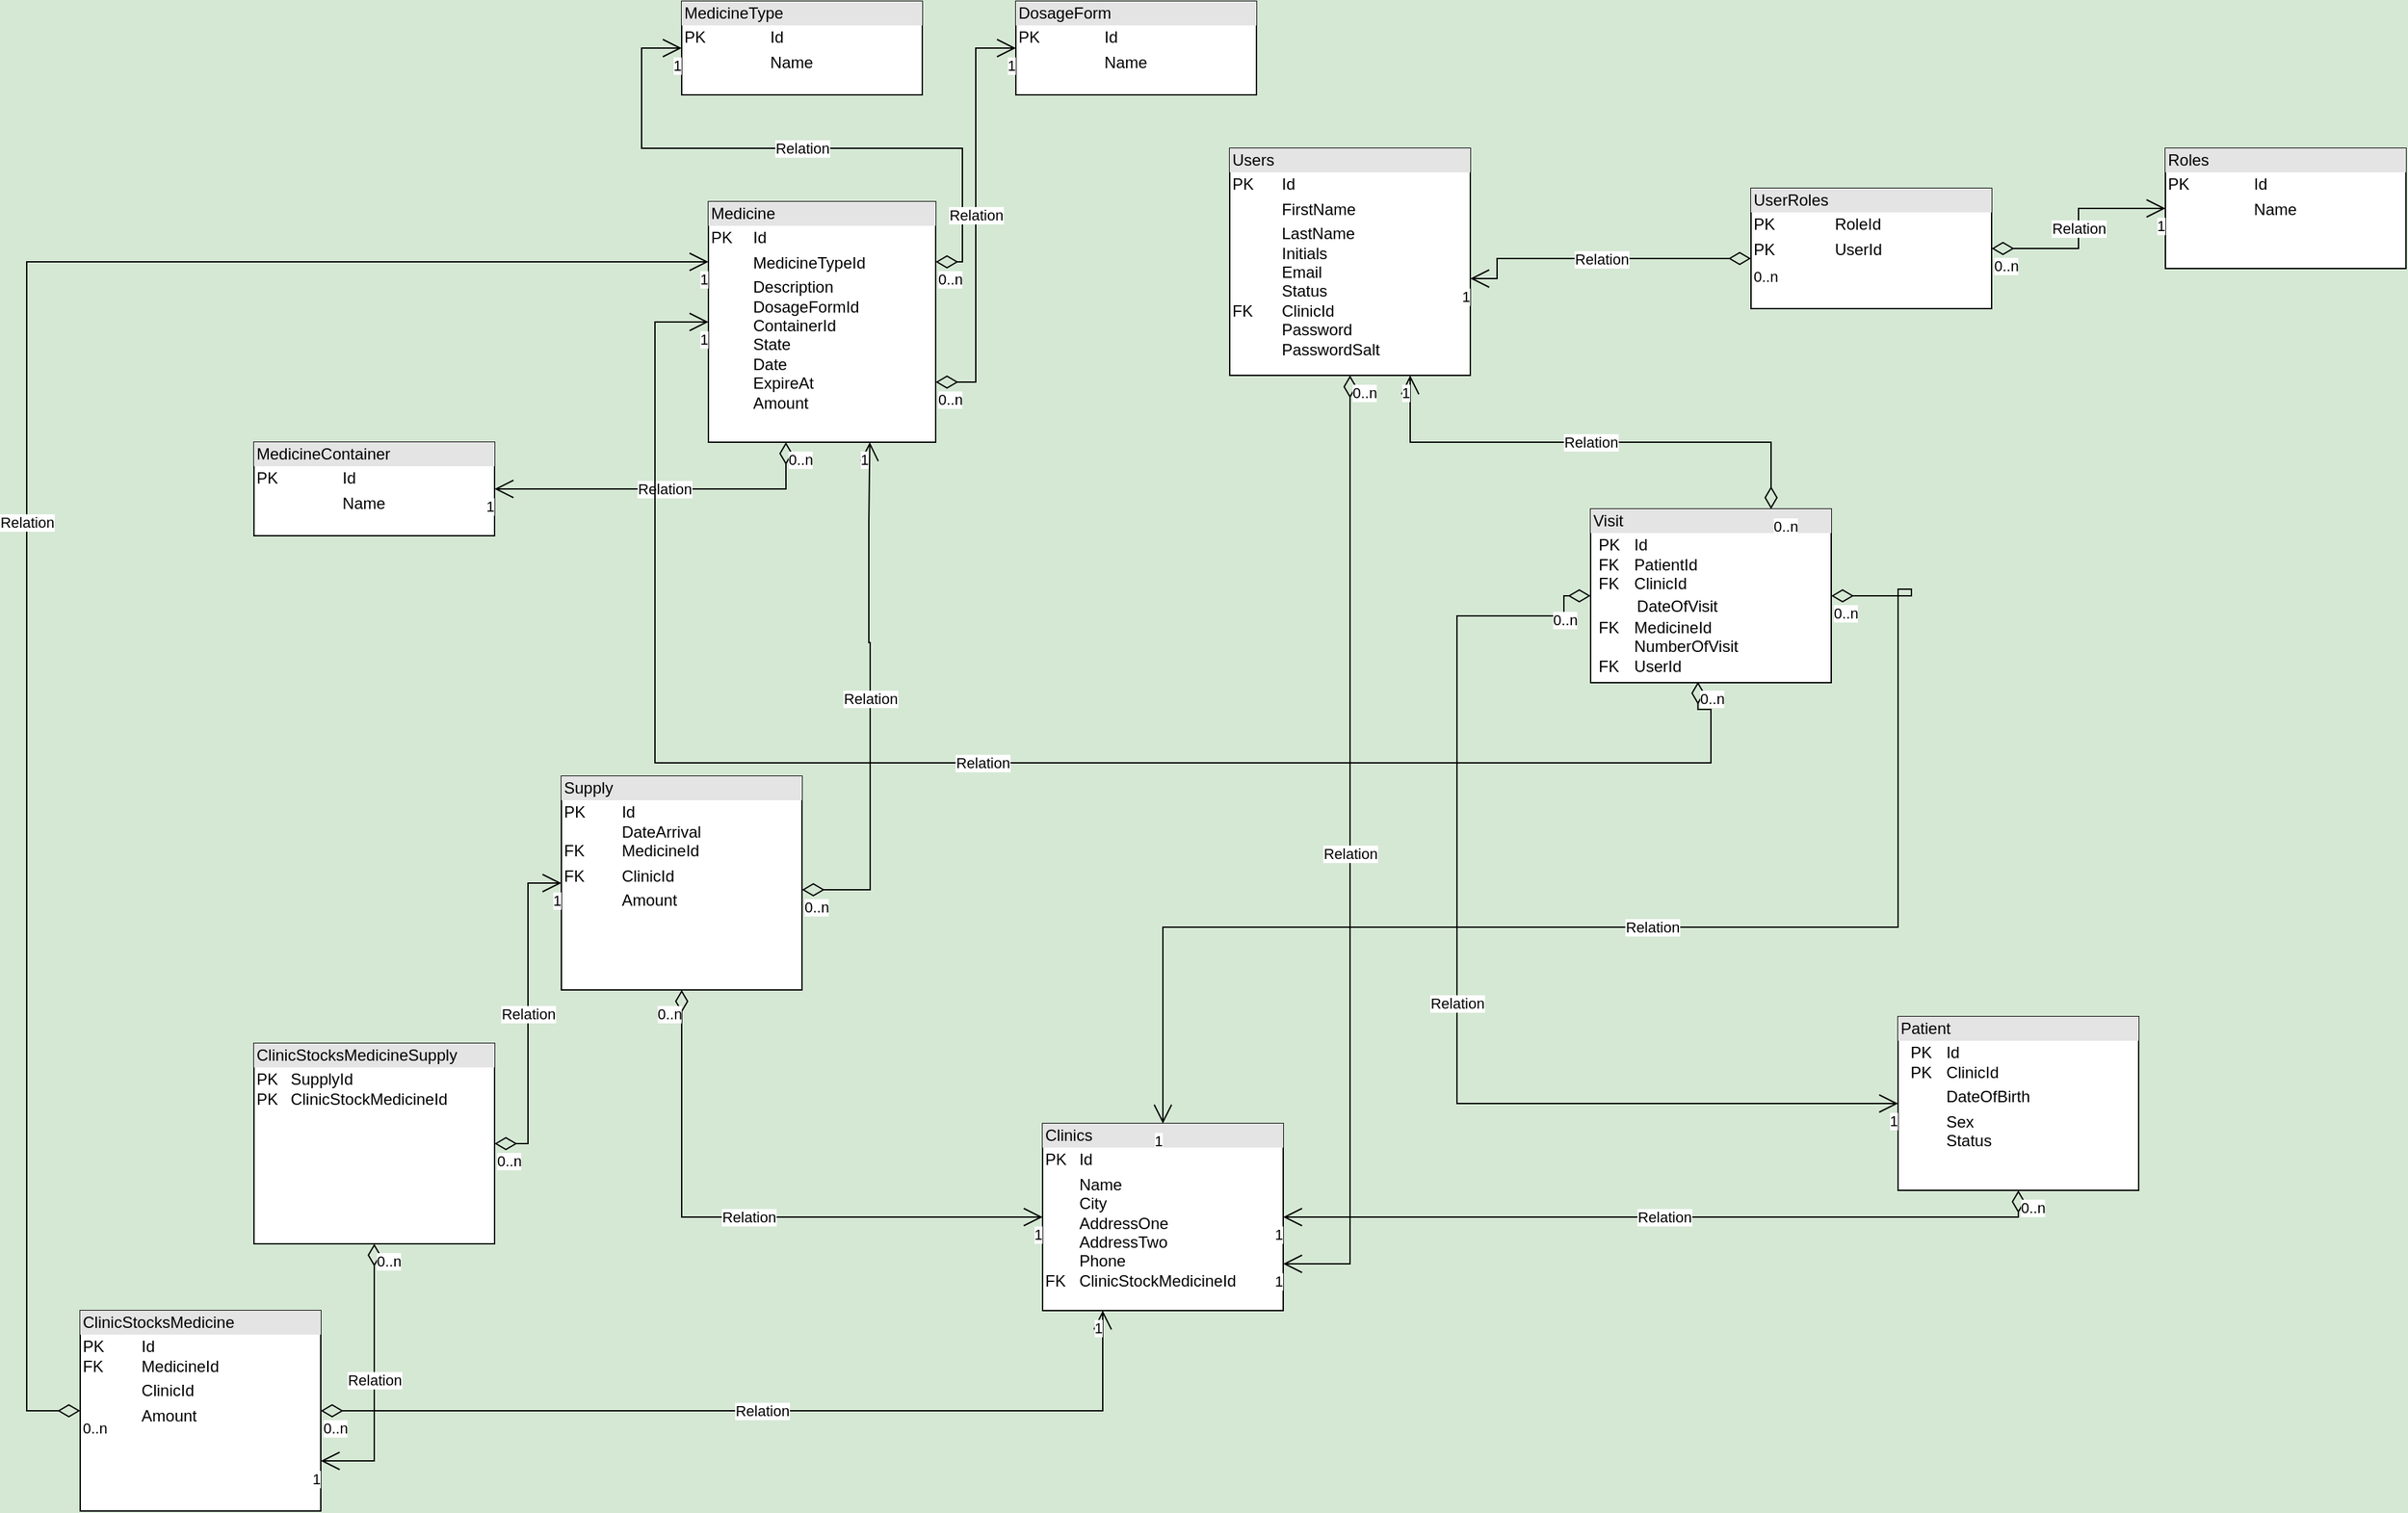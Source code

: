 <mxfile version="26.2.14">
  <diagram name="Page-1" id="2ca16b54-16f6-2749-3443-fa8db7711227">
    <mxGraphModel dx="4323" dy="2309" grid="1" gridSize="10" guides="1" tooltips="1" connect="1" arrows="1" fold="1" page="0" pageScale="1" pageWidth="1100" pageHeight="850" background="#D5E8D4" math="0" shadow="0">
      <root>
        <mxCell id="0" />
        <mxCell id="1" parent="0" />
        <mxCell id="k5YfsXKy078yhHcY-8dC-7" value="&lt;div style=&quot;box-sizing: border-box; width: 100%; background: rgb(228, 228, 228); padding: 2px;&quot;&gt;Users&lt;/div&gt;&lt;table style=&quot;width:100%;font-size:1em;&quot; cellpadding=&quot;2&quot; cellspacing=&quot;0&quot;&gt;&lt;tbody&gt;&lt;tr&gt;&lt;td&gt;PK&lt;/td&gt;&lt;td&gt;Id&lt;/td&gt;&lt;/tr&gt;&lt;tr&gt;&lt;td&gt;&lt;br&gt;&lt;/td&gt;&lt;td&gt;FirstName&lt;/td&gt;&lt;/tr&gt;&lt;tr&gt;&lt;td&gt;&lt;br&gt;&lt;br&gt;FK&lt;/td&gt;&lt;td&gt;LastName&lt;br&gt;Initials&lt;br&gt;Email&lt;br&gt;Status&lt;br&gt;ClinicId&lt;br&gt;Password&lt;br&gt;PasswordSalt&lt;/td&gt;&lt;/tr&gt;&lt;/tbody&gt;&lt;/table&gt;" style="verticalAlign=top;align=left;overflow=fill;html=1;whiteSpace=wrap;" parent="1" vertex="1">
          <mxGeometry x="290" y="-150" width="180" height="170" as="geometry" />
        </mxCell>
        <mxCell id="k5YfsXKy078yhHcY-8dC-8" value="&lt;div style=&quot;box-sizing: border-box; width: 100%; background: rgb(228, 228, 228); padding: 2px;&quot;&gt;Roles&lt;/div&gt;&lt;table style=&quot;width:100%;font-size:1em;&quot; cellpadding=&quot;2&quot; cellspacing=&quot;0&quot;&gt;&lt;tbody&gt;&lt;tr&gt;&lt;td&gt;PK&lt;/td&gt;&lt;td&gt;Id&lt;/td&gt;&lt;/tr&gt;&lt;tr&gt;&lt;td&gt;&lt;br&gt;&lt;/td&gt;&lt;td&gt;Name&lt;/td&gt;&lt;/tr&gt;&lt;tr&gt;&lt;td&gt;&lt;/td&gt;&lt;td&gt;&lt;br&gt;&lt;/td&gt;&lt;/tr&gt;&lt;/tbody&gt;&lt;/table&gt;" style="verticalAlign=top;align=left;overflow=fill;html=1;whiteSpace=wrap;" parent="1" vertex="1">
          <mxGeometry x="990" y="-150" width="180" height="90" as="geometry" />
        </mxCell>
        <mxCell id="k5YfsXKy078yhHcY-8dC-9" value="&lt;div style=&quot;box-sizing: border-box; width: 100%; background: rgb(228, 228, 228); padding: 2px;&quot;&gt;MedicineType&lt;/div&gt;&lt;table style=&quot;width:100%;font-size:1em;&quot; cellpadding=&quot;2&quot; cellspacing=&quot;0&quot;&gt;&lt;tbody&gt;&lt;tr&gt;&lt;td&gt;PK&lt;/td&gt;&lt;td&gt;Id&lt;/td&gt;&lt;/tr&gt;&lt;tr&gt;&lt;td&gt;&lt;br&gt;&lt;/td&gt;&lt;td&gt;Name&lt;/td&gt;&lt;/tr&gt;&lt;tr&gt;&lt;td&gt;&lt;/td&gt;&lt;td&gt;&lt;br&gt;&lt;/td&gt;&lt;/tr&gt;&lt;/tbody&gt;&lt;/table&gt;" style="verticalAlign=top;align=left;overflow=fill;html=1;whiteSpace=wrap;" parent="1" vertex="1">
          <mxGeometry x="-120" y="-260" width="180" height="70" as="geometry" />
        </mxCell>
        <mxCell id="k5YfsXKy078yhHcY-8dC-10" value="&lt;div style=&quot;box-sizing: border-box; width: 100%; background: rgb(228, 228, 228); padding: 2px;&quot;&gt;DosageForm&lt;/div&gt;&lt;table style=&quot;width:100%;font-size:1em;&quot; cellpadding=&quot;2&quot; cellspacing=&quot;0&quot;&gt;&lt;tbody&gt;&lt;tr&gt;&lt;td&gt;PK&lt;/td&gt;&lt;td&gt;Id&lt;/td&gt;&lt;/tr&gt;&lt;tr&gt;&lt;td&gt;&lt;br&gt;&lt;/td&gt;&lt;td&gt;Name&lt;/td&gt;&lt;/tr&gt;&lt;tr&gt;&lt;td&gt;&lt;/td&gt;&lt;td&gt;&lt;br&gt;&lt;/td&gt;&lt;/tr&gt;&lt;/tbody&gt;&lt;/table&gt;" style="verticalAlign=top;align=left;overflow=fill;html=1;whiteSpace=wrap;" parent="1" vertex="1">
          <mxGeometry x="130" y="-260" width="180" height="70" as="geometry" />
        </mxCell>
        <mxCell id="k5YfsXKy078yhHcY-8dC-11" value="&lt;div style=&quot;box-sizing: border-box; width: 100%; background: rgb(228, 228, 228); padding: 2px;&quot;&gt;Medicine&lt;/div&gt;&lt;table style=&quot;width:100%;font-size:1em;&quot; cellpadding=&quot;2&quot; cellspacing=&quot;0&quot;&gt;&lt;tbody&gt;&lt;tr&gt;&lt;td&gt;PK&lt;/td&gt;&lt;td&gt;Id&lt;/td&gt;&lt;/tr&gt;&lt;tr&gt;&lt;td&gt;&lt;br&gt;&lt;/td&gt;&lt;td&gt;MedicineTypeId&lt;/td&gt;&lt;/tr&gt;&lt;tr&gt;&lt;td&gt;&lt;/td&gt;&lt;td&gt;Description&lt;br&gt;DosageFormId&lt;br&gt;ContainerId&lt;br&gt;State&lt;br&gt;Date&lt;br&gt;ExpireAt&lt;br&gt;Amount&lt;br&gt;&lt;br&gt;&lt;br&gt;&lt;br&gt;&lt;br&gt;&lt;/td&gt;&lt;/tr&gt;&lt;/tbody&gt;&lt;/table&gt;" style="verticalAlign=top;align=left;overflow=fill;html=1;whiteSpace=wrap;" parent="1" vertex="1">
          <mxGeometry x="-100" y="-110" width="170" height="180" as="geometry" />
        </mxCell>
        <mxCell id="k5YfsXKy078yhHcY-8dC-12" value="&lt;div style=&quot;box-sizing: border-box; width: 100%; background: rgb(228, 228, 228); padding: 2px;&quot;&gt;UserRoles&lt;/div&gt;&lt;table style=&quot;width:100%;font-size:1em;&quot; cellpadding=&quot;2&quot; cellspacing=&quot;0&quot;&gt;&lt;tbody&gt;&lt;tr&gt;&lt;td&gt;PK&lt;/td&gt;&lt;td&gt;RoleId&lt;/td&gt;&lt;/tr&gt;&lt;tr&gt;&lt;td&gt;PK&lt;/td&gt;&lt;td&gt;UserId&lt;/td&gt;&lt;/tr&gt;&lt;tr&gt;&lt;td&gt;&lt;/td&gt;&lt;td&gt;&lt;br&gt;&lt;/td&gt;&lt;/tr&gt;&lt;/tbody&gt;&lt;/table&gt;" style="verticalAlign=top;align=left;overflow=fill;html=1;whiteSpace=wrap;" parent="1" vertex="1">
          <mxGeometry x="680" y="-120" width="180" height="90" as="geometry" />
        </mxCell>
        <mxCell id="k5YfsXKy078yhHcY-8dC-21" value="&lt;div style=&quot;box-sizing: border-box; width: 100%; background: rgb(228, 228, 228); padding: 2px;&quot;&gt;MedicineContainer&lt;/div&gt;&lt;table style=&quot;width:100%;font-size:1em;&quot; cellpadding=&quot;2&quot; cellspacing=&quot;0&quot;&gt;&lt;tbody&gt;&lt;tr&gt;&lt;td&gt;PK&lt;/td&gt;&lt;td&gt;Id&lt;/td&gt;&lt;/tr&gt;&lt;tr&gt;&lt;td&gt;&lt;br&gt;&lt;/td&gt;&lt;td&gt;Name&lt;/td&gt;&lt;/tr&gt;&lt;tr&gt;&lt;td&gt;&lt;/td&gt;&lt;td&gt;&lt;br&gt;&lt;/td&gt;&lt;/tr&gt;&lt;/tbody&gt;&lt;/table&gt;" style="verticalAlign=top;align=left;overflow=fill;html=1;whiteSpace=wrap;" parent="1" vertex="1">
          <mxGeometry x="-440" y="70" width="180" height="70" as="geometry" />
        </mxCell>
        <mxCell id="k5YfsXKy078yhHcY-8dC-23" value="&lt;div style=&quot;box-sizing: border-box; width: 100%; background: rgb(228, 228, 228); padding: 2px;&quot;&gt;Supply&lt;/div&gt;&lt;table style=&quot;width:100%;font-size:1em;&quot; cellpadding=&quot;2&quot; cellspacing=&quot;0&quot;&gt;&lt;tbody&gt;&lt;tr&gt;&lt;td&gt;PK&lt;br&gt;&lt;br&gt;FK&lt;/td&gt;&lt;td&gt;Id&lt;br&gt;DateArrival&lt;br&gt;MedicineId&lt;/td&gt;&lt;/tr&gt;&lt;tr&gt;&lt;td&gt;FK&lt;/td&gt;&lt;td&gt;ClinicId&lt;/td&gt;&lt;/tr&gt;&lt;tr&gt;&lt;td&gt;&lt;/td&gt;&lt;td&gt;Amount&lt;br&gt;&lt;br&gt;&lt;/td&gt;&lt;/tr&gt;&lt;/tbody&gt;&lt;/table&gt;" style="verticalAlign=top;align=left;overflow=fill;html=1;whiteSpace=wrap;" parent="1" vertex="1">
          <mxGeometry x="-210" y="320" width="180" height="160" as="geometry" />
        </mxCell>
        <mxCell id="k5YfsXKy078yhHcY-8dC-24" value="&lt;div style=&quot;box-sizing: border-box; width: 100%; background: rgb(228, 228, 228); padding: 2px;&quot;&gt;Clinics&lt;/div&gt;&lt;table style=&quot;width:100%;font-size:1em;&quot; cellpadding=&quot;2&quot; cellspacing=&quot;0&quot;&gt;&lt;tbody&gt;&lt;tr&gt;&lt;td&gt;PK&lt;/td&gt;&lt;td&gt;Id&lt;/td&gt;&lt;/tr&gt;&lt;tr&gt;&lt;td&gt;&lt;br&gt;&lt;br&gt;&lt;br&gt;&lt;br&gt;&lt;br&gt;FK&lt;/td&gt;&lt;td&gt;Name&lt;br&gt;City&lt;br&gt;AddressOne&lt;br&gt;AddressTwo&lt;br&gt;Phone&lt;br&gt;ClinicStockMedicineId&lt;/td&gt;&lt;/tr&gt;&lt;tr&gt;&lt;td&gt;&lt;/td&gt;&lt;td&gt;&lt;br&gt;&lt;/td&gt;&lt;/tr&gt;&lt;/tbody&gt;&lt;/table&gt;" style="verticalAlign=top;align=left;overflow=fill;html=1;whiteSpace=wrap;" parent="1" vertex="1">
          <mxGeometry x="150" y="580" width="180" height="140" as="geometry" />
        </mxCell>
        <mxCell id="k5YfsXKy078yhHcY-8dC-32" value="Relation" style="endArrow=open;html=1;endSize=12;startArrow=diamondThin;startSize=14;startFill=0;edgeStyle=orthogonalEdgeStyle;rounded=0;entryX=0.75;entryY=1;entryDx=0;entryDy=0;" parent="1" edge="1">
          <mxGeometry relative="1" as="geometry">
            <mxPoint x="-30" y="405" as="sourcePoint" />
            <mxPoint x="20.74" y="70" as="targetPoint" />
            <Array as="points">
              <mxPoint x="21" y="405" />
              <mxPoint x="21" y="220" />
              <mxPoint x="20" y="220" />
              <mxPoint x="20" y="130" />
            </Array>
          </mxGeometry>
        </mxCell>
        <mxCell id="k5YfsXKy078yhHcY-8dC-33" value="0..n" style="edgeLabel;resizable=0;html=1;align=left;verticalAlign=top;" parent="k5YfsXKy078yhHcY-8dC-32" connectable="0" vertex="1">
          <mxGeometry x="-1" relative="1" as="geometry" />
        </mxCell>
        <mxCell id="k5YfsXKy078yhHcY-8dC-34" value="1" style="edgeLabel;resizable=0;html=1;align=right;verticalAlign=top;" parent="k5YfsXKy078yhHcY-8dC-32" connectable="0" vertex="1">
          <mxGeometry x="1" relative="1" as="geometry" />
        </mxCell>
        <mxCell id="k5YfsXKy078yhHcY-8dC-35" value="Relation" style="endArrow=open;html=1;endSize=12;startArrow=diamondThin;startSize=14;startFill=0;edgeStyle=orthogonalEdgeStyle;rounded=0;exitX=0.5;exitY=1;exitDx=0;exitDy=0;entryX=0;entryY=0.5;entryDx=0;entryDy=0;" parent="1" source="k5YfsXKy078yhHcY-8dC-23" target="k5YfsXKy078yhHcY-8dC-24" edge="1">
          <mxGeometry relative="1" as="geometry">
            <mxPoint x="430" y="350" as="sourcePoint" />
            <mxPoint x="20" y="560" as="targetPoint" />
            <Array as="points">
              <mxPoint x="-120" y="650" />
            </Array>
          </mxGeometry>
        </mxCell>
        <mxCell id="k5YfsXKy078yhHcY-8dC-36" value="0..n" style="edgeLabel;resizable=0;html=1;align=left;verticalAlign=top;" parent="k5YfsXKy078yhHcY-8dC-35" connectable="0" vertex="1">
          <mxGeometry x="-1" relative="1" as="geometry">
            <mxPoint x="-20" y="5" as="offset" />
          </mxGeometry>
        </mxCell>
        <mxCell id="k5YfsXKy078yhHcY-8dC-37" value="1" style="edgeLabel;resizable=0;html=1;align=right;verticalAlign=top;" parent="k5YfsXKy078yhHcY-8dC-35" connectable="0" vertex="1">
          <mxGeometry x="1" relative="1" as="geometry" />
        </mxCell>
        <mxCell id="k5YfsXKy078yhHcY-8dC-38" value="Relation" style="endArrow=open;html=1;endSize=12;startArrow=diamondThin;startSize=14;startFill=0;edgeStyle=orthogonalEdgeStyle;rounded=0;exitX=0;exitY=0.5;exitDx=0;exitDy=0;entryX=1;entryY=0.5;entryDx=0;entryDy=0;" parent="1" edge="1">
          <mxGeometry relative="1" as="geometry">
            <mxPoint x="680" y="-67.5" as="sourcePoint" />
            <mxPoint x="470" y="-52.5" as="targetPoint" />
            <Array as="points">
              <mxPoint x="490" y="-67" />
              <mxPoint x="490" y="-52" />
            </Array>
          </mxGeometry>
        </mxCell>
        <mxCell id="k5YfsXKy078yhHcY-8dC-39" value="0..n" style="edgeLabel;resizable=0;html=1;align=left;verticalAlign=top;" parent="k5YfsXKy078yhHcY-8dC-38" connectable="0" vertex="1">
          <mxGeometry x="-1" relative="1" as="geometry" />
        </mxCell>
        <mxCell id="k5YfsXKy078yhHcY-8dC-40" value="1" style="edgeLabel;resizable=0;html=1;align=right;verticalAlign=top;" parent="k5YfsXKy078yhHcY-8dC-38" connectable="0" vertex="1">
          <mxGeometry x="1" relative="1" as="geometry" />
        </mxCell>
        <mxCell id="k5YfsXKy078yhHcY-8dC-41" value="Relation" style="endArrow=open;html=1;endSize=12;startArrow=diamondThin;startSize=14;startFill=0;edgeStyle=orthogonalEdgeStyle;rounded=0;exitX=1;exitY=0.5;exitDx=0;exitDy=0;entryX=0;entryY=0.5;entryDx=0;entryDy=0;" parent="1" source="k5YfsXKy078yhHcY-8dC-12" target="k5YfsXKy078yhHcY-8dC-8" edge="1">
          <mxGeometry relative="1" as="geometry">
            <mxPoint x="410" y="350" as="sourcePoint" />
            <mxPoint x="570" y="350" as="targetPoint" />
          </mxGeometry>
        </mxCell>
        <mxCell id="k5YfsXKy078yhHcY-8dC-42" value="0..n" style="edgeLabel;resizable=0;html=1;align=left;verticalAlign=top;" parent="k5YfsXKy078yhHcY-8dC-41" connectable="0" vertex="1">
          <mxGeometry x="-1" relative="1" as="geometry" />
        </mxCell>
        <mxCell id="k5YfsXKy078yhHcY-8dC-43" value="1" style="edgeLabel;resizable=0;html=1;align=right;verticalAlign=top;" parent="k5YfsXKy078yhHcY-8dC-41" connectable="0" vertex="1">
          <mxGeometry x="1" relative="1" as="geometry" />
        </mxCell>
        <mxCell id="k5YfsXKy078yhHcY-8dC-49" value="Relation" style="endArrow=open;html=1;endSize=12;startArrow=diamondThin;startSize=14;startFill=0;edgeStyle=orthogonalEdgeStyle;rounded=0;exitX=1;exitY=0.25;exitDx=0;exitDy=0;entryX=0;entryY=0.5;entryDx=0;entryDy=0;" parent="1" source="k5YfsXKy078yhHcY-8dC-11" target="k5YfsXKy078yhHcY-8dC-9" edge="1">
          <mxGeometry relative="1" as="geometry">
            <mxPoint x="600" y="360" as="sourcePoint" />
            <mxPoint x="760" y="360" as="targetPoint" />
            <mxPoint as="offset" />
            <Array as="points">
              <mxPoint x="90" y="-65" />
              <mxPoint x="90" y="-150" />
              <mxPoint x="-150" y="-150" />
              <mxPoint x="-150" y="-225" />
            </Array>
          </mxGeometry>
        </mxCell>
        <mxCell id="k5YfsXKy078yhHcY-8dC-50" value="0..n" style="edgeLabel;resizable=0;html=1;align=left;verticalAlign=top;" parent="k5YfsXKy078yhHcY-8dC-49" connectable="0" vertex="1">
          <mxGeometry x="-1" relative="1" as="geometry" />
        </mxCell>
        <mxCell id="k5YfsXKy078yhHcY-8dC-51" value="1" style="edgeLabel;resizable=0;html=1;align=right;verticalAlign=top;" parent="k5YfsXKy078yhHcY-8dC-49" connectable="0" vertex="1">
          <mxGeometry x="1" relative="1" as="geometry" />
        </mxCell>
        <mxCell id="k5YfsXKy078yhHcY-8dC-52" value="Relation" style="endArrow=open;html=1;endSize=12;startArrow=diamondThin;startSize=14;startFill=0;edgeStyle=orthogonalEdgeStyle;rounded=0;exitX=1;exitY=0.75;exitDx=0;exitDy=0;entryX=0;entryY=0.5;entryDx=0;entryDy=0;" parent="1" source="k5YfsXKy078yhHcY-8dC-11" target="k5YfsXKy078yhHcY-8dC-10" edge="1">
          <mxGeometry relative="1" as="geometry">
            <mxPoint x="590" y="414.5" as="sourcePoint" />
            <mxPoint x="750" y="414.5" as="targetPoint" />
          </mxGeometry>
        </mxCell>
        <mxCell id="k5YfsXKy078yhHcY-8dC-53" value="0..n" style="edgeLabel;resizable=0;html=1;align=left;verticalAlign=top;" parent="k5YfsXKy078yhHcY-8dC-52" connectable="0" vertex="1">
          <mxGeometry x="-1" relative="1" as="geometry" />
        </mxCell>
        <mxCell id="k5YfsXKy078yhHcY-8dC-54" value="1" style="edgeLabel;resizable=0;html=1;align=right;verticalAlign=top;" parent="k5YfsXKy078yhHcY-8dC-52" connectable="0" vertex="1">
          <mxGeometry x="1" relative="1" as="geometry" />
        </mxCell>
        <mxCell id="k5YfsXKy078yhHcY-8dC-55" value="Relation" style="endArrow=open;html=1;endSize=12;startArrow=diamondThin;startSize=14;startFill=0;edgeStyle=orthogonalEdgeStyle;rounded=0;exitX=0.341;exitY=0.998;exitDx=0;exitDy=0;entryX=1;entryY=0.5;entryDx=0;entryDy=0;exitPerimeter=0;" parent="1" target="k5YfsXKy078yhHcY-8dC-21" edge="1">
          <mxGeometry relative="1" as="geometry">
            <mxPoint x="-42.03" y="70.0" as="sourcePoint" />
            <mxPoint x="-390" y="105.36" as="targetPoint" />
            <Array as="points">
              <mxPoint x="-42" y="105" />
            </Array>
          </mxGeometry>
        </mxCell>
        <mxCell id="k5YfsXKy078yhHcY-8dC-56" value="0..n" style="edgeLabel;resizable=0;html=1;align=left;verticalAlign=top;" parent="k5YfsXKy078yhHcY-8dC-55" connectable="0" vertex="1">
          <mxGeometry x="-1" relative="1" as="geometry" />
        </mxCell>
        <mxCell id="k5YfsXKy078yhHcY-8dC-57" value="1" style="edgeLabel;resizable=0;html=1;align=right;verticalAlign=top;" parent="k5YfsXKy078yhHcY-8dC-55" connectable="0" vertex="1">
          <mxGeometry x="1" relative="1" as="geometry" />
        </mxCell>
        <mxCell id="k5YfsXKy078yhHcY-8dC-63" value="&lt;div style=&quot;box-sizing: border-box; width: 100%; background: rgb(228, 228, 228); padding: 2px;&quot;&gt;Patient&lt;/div&gt;&lt;table style=&quot;width:100%;font-size:1em;&quot; cellpadding=&quot;2&quot; cellspacing=&quot;0&quot;&gt;&lt;tbody&gt;&lt;tr&gt;&lt;td&gt;&lt;br&gt;&lt;/td&gt;&lt;td&gt;PK&lt;span style=&quot;white-space: pre;&quot;&gt;&#x9;&lt;/span&gt;Id&lt;br&gt;PK&lt;span style=&quot;white-space: pre;&quot;&gt;&#x9;&lt;/span&gt;ClinicId&lt;/td&gt;&lt;/tr&gt;&lt;tr&gt;&lt;td&gt;&lt;/td&gt;&lt;td&gt;&lt;span style=&quot;white-space: pre;&quot;&gt;&#x9;&lt;/span&gt;DateOfBirth&lt;/td&gt;&lt;/tr&gt;&lt;tr&gt;&lt;td&gt;&lt;/td&gt;&lt;td&gt;&lt;span style=&quot;white-space: pre;&quot;&gt;&#x9;&lt;/span&gt;Sex&lt;br&gt;&lt;span style=&quot;white-space: pre;&quot;&gt;&#x9;&lt;/span&gt;Status&lt;/td&gt;&lt;/tr&gt;&lt;/tbody&gt;&lt;/table&gt;" style="verticalAlign=top;align=left;overflow=fill;html=1;whiteSpace=wrap;" parent="1" vertex="1">
          <mxGeometry x="790" y="500" width="180" height="130" as="geometry" />
        </mxCell>
        <mxCell id="k5YfsXKy078yhHcY-8dC-65" value="&lt;div style=&quot;box-sizing: border-box; width: 100%; background: rgb(228, 228, 228); padding: 2px;&quot;&gt;Visit&lt;/div&gt;&lt;table style=&quot;width:100%;font-size:1em;&quot; cellpadding=&quot;2&quot; cellspacing=&quot;0&quot;&gt;&lt;tbody&gt;&lt;tr&gt;&lt;td&gt;&lt;br&gt;&lt;br&gt;&lt;br&gt;&lt;br&gt;&lt;/td&gt;&lt;td&gt;PK&lt;span style=&quot;white-space: pre;&quot;&gt;&#x9;&lt;/span&gt;Id&lt;br&gt;FK &lt;span style=&quot;white-space: pre;&quot;&gt;&#x9;&lt;/span&gt;PatientId&lt;span style=&quot;white-space: pre;&quot;&gt;&#x9;&lt;/span&gt;&lt;br&gt;FK&amp;nbsp;&amp;nbsp;&lt;span style=&quot;white-space: pre;&quot;&gt;&#x9;&lt;/span&gt;ClinicId&lt;span style=&quot;white-space: pre;&quot;&gt;&#x9;&lt;/span&gt;&amp;nbsp;&amp;nbsp;&lt;table style=&quot;font-size: 1em; width: 180px;&quot; cellpadding=&quot;2&quot; cellspacing=&quot;0&quot;&gt;&lt;tbody&gt;&lt;tr&gt;&lt;td&gt;&lt;span style=&quot;white-space: pre;&quot;&gt;&#x9;&lt;/span&gt;DateOfVisit&lt;/td&gt;&lt;/tr&gt;&lt;tr&gt;&lt;/tr&gt;&lt;/tbody&gt;&lt;/table&gt;FK&lt;span style=&quot;white-space: pre;&quot;&gt;&#x9;&lt;/span&gt;MedicineId&lt;br&gt;&lt;span style=&quot;white-space: pre;&quot;&gt;&#x9;&lt;/span&gt;NumberOfVisit&lt;br&gt;FK&lt;span style=&quot;white-space: pre;&quot;&gt;&#x9;&lt;/span&gt;UserId&lt;/td&gt;&lt;/tr&gt;&lt;tr&gt;&lt;td&gt;&lt;br&gt;&lt;/td&gt;&lt;td&gt;&lt;br&gt;&lt;br&gt;&lt;/td&gt;&lt;/tr&gt;&lt;tr&gt;&lt;td&gt;&lt;/td&gt;&lt;td&gt;&lt;br&gt;&lt;/td&gt;&lt;/tr&gt;&lt;/tbody&gt;&lt;/table&gt;" style="verticalAlign=top;align=left;overflow=fill;html=1;whiteSpace=wrap;" parent="1" vertex="1">
          <mxGeometry x="560" y="120" width="180" height="130" as="geometry" />
        </mxCell>
        <mxCell id="k5YfsXKy078yhHcY-8dC-66" value="Relation" style="endArrow=open;html=1;endSize=12;startArrow=diamondThin;startSize=14;startFill=0;edgeStyle=orthogonalEdgeStyle;rounded=0;exitX=0;exitY=0.5;exitDx=0;exitDy=0;entryX=0;entryY=0.5;entryDx=0;entryDy=0;" parent="1" source="k5YfsXKy078yhHcY-8dC-65" target="k5YfsXKy078yhHcY-8dC-63" edge="1">
          <mxGeometry relative="1" as="geometry">
            <mxPoint x="410" y="470" as="sourcePoint" />
            <mxPoint x="570" y="470" as="targetPoint" />
            <Array as="points">
              <mxPoint x="540" y="200" />
              <mxPoint x="460" y="200" />
              <mxPoint x="460" y="565" />
            </Array>
          </mxGeometry>
        </mxCell>
        <mxCell id="k5YfsXKy078yhHcY-8dC-67" value="0..n" style="edgeLabel;resizable=0;html=1;align=left;verticalAlign=top;" parent="k5YfsXKy078yhHcY-8dC-66" connectable="0" vertex="1">
          <mxGeometry x="-1" relative="1" as="geometry">
            <mxPoint x="-30" y="5" as="offset" />
          </mxGeometry>
        </mxCell>
        <mxCell id="k5YfsXKy078yhHcY-8dC-68" value="1" style="edgeLabel;resizable=0;html=1;align=right;verticalAlign=top;" parent="k5YfsXKy078yhHcY-8dC-66" connectable="0" vertex="1">
          <mxGeometry x="1" relative="1" as="geometry" />
        </mxCell>
        <mxCell id="k5YfsXKy078yhHcY-8dC-69" value="Relation" style="endArrow=open;html=1;endSize=12;startArrow=diamondThin;startSize=14;startFill=0;edgeStyle=orthogonalEdgeStyle;rounded=0;exitX=0.5;exitY=1;exitDx=0;exitDy=0;entryX=1;entryY=0.75;entryDx=0;entryDy=0;" parent="1" source="k5YfsXKy078yhHcY-8dC-7" target="k5YfsXKy078yhHcY-8dC-24" edge="1">
          <mxGeometry relative="1" as="geometry">
            <mxPoint x="410" y="370" as="sourcePoint" />
            <mxPoint x="570" y="370" as="targetPoint" />
            <Array as="points">
              <mxPoint x="380" y="685" />
            </Array>
            <mxPoint as="offset" />
          </mxGeometry>
        </mxCell>
        <mxCell id="k5YfsXKy078yhHcY-8dC-70" value="0..n" style="edgeLabel;resizable=0;html=1;align=left;verticalAlign=top;" parent="k5YfsXKy078yhHcY-8dC-69" connectable="0" vertex="1">
          <mxGeometry x="-1" relative="1" as="geometry" />
        </mxCell>
        <mxCell id="k5YfsXKy078yhHcY-8dC-71" value="1" style="edgeLabel;resizable=0;html=1;align=right;verticalAlign=top;" parent="k5YfsXKy078yhHcY-8dC-69" connectable="0" vertex="1">
          <mxGeometry x="1" relative="1" as="geometry" />
        </mxCell>
        <mxCell id="k5YfsXKy078yhHcY-8dC-75" value="Relation" style="endArrow=open;html=1;endSize=12;startArrow=diamondThin;startSize=14;startFill=0;edgeStyle=orthogonalEdgeStyle;rounded=0;entryX=0;entryY=0.5;entryDx=0;entryDy=0;exitX=0.446;exitY=0.995;exitDx=0;exitDy=0;exitPerimeter=0;" parent="1" source="k5YfsXKy078yhHcY-8dC-65" target="k5YfsXKy078yhHcY-8dC-11" edge="1">
          <mxGeometry relative="1" as="geometry">
            <mxPoint x="410" y="380" as="sourcePoint" />
            <mxPoint x="570" y="380" as="targetPoint" />
            <Array as="points">
              <mxPoint x="640" y="270" />
              <mxPoint x="650" y="270" />
              <mxPoint x="650" y="310" />
              <mxPoint x="-140" y="310" />
              <mxPoint x="-140" y="-20" />
            </Array>
          </mxGeometry>
        </mxCell>
        <mxCell id="k5YfsXKy078yhHcY-8dC-76" value="0..n" style="edgeLabel;resizable=0;html=1;align=left;verticalAlign=top;" parent="k5YfsXKy078yhHcY-8dC-75" connectable="0" vertex="1">
          <mxGeometry x="-1" relative="1" as="geometry" />
        </mxCell>
        <mxCell id="k5YfsXKy078yhHcY-8dC-77" value="1" style="edgeLabel;resizable=0;html=1;align=right;verticalAlign=top;" parent="k5YfsXKy078yhHcY-8dC-75" connectable="0" vertex="1">
          <mxGeometry x="1" relative="1" as="geometry" />
        </mxCell>
        <mxCell id="Tc5bM_jjAUg0h41O2GLL-1" value="&lt;div style=&quot;box-sizing: border-box; width: 100%; background: rgb(228, 228, 228); padding: 2px;&quot;&gt;ClinicStocksMedicine&lt;/div&gt;&lt;table style=&quot;width:100%;font-size:1em;&quot; cellpadding=&quot;2&quot; cellspacing=&quot;0&quot;&gt;&lt;tbody&gt;&lt;tr&gt;&lt;td&gt;PK&lt;br&gt;FK&lt;/td&gt;&lt;td&gt;Id&lt;br&gt;MedicineId&lt;/td&gt;&lt;/tr&gt;&lt;tr&gt;&lt;td&gt;&lt;br&gt;&lt;/td&gt;&lt;td&gt;ClinicId&lt;/td&gt;&lt;/tr&gt;&lt;tr&gt;&lt;td&gt;&lt;/td&gt;&lt;td&gt;Amount&lt;br&gt;&lt;br&gt;&lt;br&gt;&lt;/td&gt;&lt;/tr&gt;&lt;/tbody&gt;&lt;/table&gt;" style="verticalAlign=top;align=left;overflow=fill;html=1;whiteSpace=wrap;" parent="1" vertex="1">
          <mxGeometry x="-570" y="720" width="180" height="150" as="geometry" />
        </mxCell>
        <mxCell id="Tc5bM_jjAUg0h41O2GLL-4" value="&lt;div style=&quot;box-sizing: border-box; width: 100%; background: rgb(228, 228, 228); padding: 2px;&quot;&gt;ClinicStocksMedicineSupply&lt;/div&gt;&lt;table style=&quot;width:100%;font-size:1em;&quot; cellpadding=&quot;2&quot; cellspacing=&quot;0&quot;&gt;&lt;tbody&gt;&lt;tr&gt;&lt;td&gt;PK&lt;br&gt;PK&lt;/td&gt;&lt;td&gt;SupplyId&lt;br&gt;ClinicStockMedicineId&lt;/td&gt;&lt;/tr&gt;&lt;tr&gt;&lt;td&gt;&lt;/td&gt;&lt;td&gt;&lt;br&gt;&lt;br&gt;&lt;br&gt;&lt;/td&gt;&lt;/tr&gt;&lt;/tbody&gt;&lt;/table&gt;" style="verticalAlign=top;align=left;overflow=fill;html=1;whiteSpace=wrap;" parent="1" vertex="1">
          <mxGeometry x="-440" y="520" width="180" height="150" as="geometry" />
        </mxCell>
        <mxCell id="VgIQAjNQEwHclF-OJjE5-1" value="Relation" style="endArrow=open;html=1;endSize=12;startArrow=diamondThin;startSize=14;startFill=0;edgeStyle=orthogonalEdgeStyle;rounded=0;exitX=1;exitY=0.5;exitDx=0;exitDy=0;entryX=0;entryY=0.5;entryDx=0;entryDy=0;" parent="1" source="Tc5bM_jjAUg0h41O2GLL-4" target="k5YfsXKy078yhHcY-8dC-23" edge="1">
          <mxGeometry relative="1" as="geometry">
            <mxPoint x="-160" y="520" as="sourcePoint" />
            <mxPoint y="520" as="targetPoint" />
          </mxGeometry>
        </mxCell>
        <mxCell id="VgIQAjNQEwHclF-OJjE5-2" value="0..n" style="edgeLabel;resizable=0;html=1;align=left;verticalAlign=top;" parent="VgIQAjNQEwHclF-OJjE5-1" connectable="0" vertex="1">
          <mxGeometry x="-1" relative="1" as="geometry" />
        </mxCell>
        <mxCell id="VgIQAjNQEwHclF-OJjE5-3" value="1" style="edgeLabel;resizable=0;html=1;align=right;verticalAlign=top;" parent="VgIQAjNQEwHclF-OJjE5-1" connectable="0" vertex="1">
          <mxGeometry x="1" relative="1" as="geometry" />
        </mxCell>
        <mxCell id="VgIQAjNQEwHclF-OJjE5-4" value="Relation" style="endArrow=open;html=1;endSize=12;startArrow=diamondThin;startSize=14;startFill=0;edgeStyle=orthogonalEdgeStyle;rounded=0;exitX=0.5;exitY=1;exitDx=0;exitDy=0;entryX=1;entryY=0.75;entryDx=0;entryDy=0;" parent="1" source="Tc5bM_jjAUg0h41O2GLL-4" target="Tc5bM_jjAUg0h41O2GLL-1" edge="1">
          <mxGeometry relative="1" as="geometry">
            <mxPoint x="-160" y="520" as="sourcePoint" />
            <mxPoint y="520" as="targetPoint" />
          </mxGeometry>
        </mxCell>
        <mxCell id="VgIQAjNQEwHclF-OJjE5-5" value="0..n" style="edgeLabel;resizable=0;html=1;align=left;verticalAlign=top;" parent="VgIQAjNQEwHclF-OJjE5-4" connectable="0" vertex="1">
          <mxGeometry x="-1" relative="1" as="geometry" />
        </mxCell>
        <mxCell id="VgIQAjNQEwHclF-OJjE5-6" value="1" style="edgeLabel;resizable=0;html=1;align=right;verticalAlign=top;" parent="VgIQAjNQEwHclF-OJjE5-4" connectable="0" vertex="1">
          <mxGeometry x="1" relative="1" as="geometry" />
        </mxCell>
        <mxCell id="VgIQAjNQEwHclF-OJjE5-7" value="Relation" style="endArrow=open;html=1;endSize=12;startArrow=diamondThin;startSize=14;startFill=0;edgeStyle=orthogonalEdgeStyle;rounded=0;entryX=0;entryY=0.25;entryDx=0;entryDy=0;exitX=0;exitY=0.5;exitDx=0;exitDy=0;" parent="1" source="Tc5bM_jjAUg0h41O2GLL-1" target="k5YfsXKy078yhHcY-8dC-11" edge="1">
          <mxGeometry relative="1" as="geometry">
            <mxPoint x="-150" y="230" as="sourcePoint" />
            <mxPoint x="10" y="230" as="targetPoint" />
            <Array as="points">
              <mxPoint x="-610" y="795" />
              <mxPoint x="-610" y="-65" />
            </Array>
          </mxGeometry>
        </mxCell>
        <mxCell id="VgIQAjNQEwHclF-OJjE5-8" value="0..n" style="edgeLabel;resizable=0;html=1;align=left;verticalAlign=top;" parent="VgIQAjNQEwHclF-OJjE5-7" connectable="0" vertex="1">
          <mxGeometry x="-1" relative="1" as="geometry" />
        </mxCell>
        <mxCell id="VgIQAjNQEwHclF-OJjE5-9" value="1" style="edgeLabel;resizable=0;html=1;align=right;verticalAlign=top;" parent="VgIQAjNQEwHclF-OJjE5-7" connectable="0" vertex="1">
          <mxGeometry x="1" relative="1" as="geometry" />
        </mxCell>
        <mxCell id="VgIQAjNQEwHclF-OJjE5-10" value="Relation" style="endArrow=open;html=1;endSize=12;startArrow=diamondThin;startSize=14;startFill=0;edgeStyle=orthogonalEdgeStyle;rounded=0;exitX=1;exitY=0.5;exitDx=0;exitDy=0;entryX=0.25;entryY=1;entryDx=0;entryDy=0;" parent="1" source="Tc5bM_jjAUg0h41O2GLL-1" target="k5YfsXKy078yhHcY-8dC-24" edge="1">
          <mxGeometry relative="1" as="geometry">
            <mxPoint x="-290" y="650" as="sourcePoint" />
            <mxPoint x="-130" y="650" as="targetPoint" />
          </mxGeometry>
        </mxCell>
        <mxCell id="VgIQAjNQEwHclF-OJjE5-11" value="0..n" style="edgeLabel;resizable=0;html=1;align=left;verticalAlign=top;" parent="VgIQAjNQEwHclF-OJjE5-10" connectable="0" vertex="1">
          <mxGeometry x="-1" relative="1" as="geometry" />
        </mxCell>
        <mxCell id="VgIQAjNQEwHclF-OJjE5-12" value="1" style="edgeLabel;resizable=0;html=1;align=right;verticalAlign=top;" parent="VgIQAjNQEwHclF-OJjE5-10" connectable="0" vertex="1">
          <mxGeometry x="1" relative="1" as="geometry" />
        </mxCell>
        <mxCell id="kRVFlaKKhEQhchVDR1qj-4" value="Relation" style="endArrow=open;html=1;endSize=12;startArrow=diamondThin;startSize=14;startFill=0;edgeStyle=orthogonalEdgeStyle;rounded=0;entryX=1;entryY=0.5;entryDx=0;entryDy=0;exitX=0.5;exitY=1;exitDx=0;exitDy=0;" parent="1" source="k5YfsXKy078yhHcY-8dC-63" target="k5YfsXKy078yhHcY-8dC-24" edge="1">
          <mxGeometry relative="1" as="geometry">
            <mxPoint x="600" y="400" as="sourcePoint" />
            <mxPoint x="760" y="400" as="targetPoint" />
          </mxGeometry>
        </mxCell>
        <mxCell id="kRVFlaKKhEQhchVDR1qj-5" value="0..n" style="edgeLabel;resizable=0;html=1;align=left;verticalAlign=top;" parent="kRVFlaKKhEQhchVDR1qj-4" connectable="0" vertex="1">
          <mxGeometry x="-1" relative="1" as="geometry" />
        </mxCell>
        <mxCell id="kRVFlaKKhEQhchVDR1qj-6" value="1" style="edgeLabel;resizable=0;html=1;align=right;verticalAlign=top;" parent="kRVFlaKKhEQhchVDR1qj-4" connectable="0" vertex="1">
          <mxGeometry x="1" relative="1" as="geometry" />
        </mxCell>
        <mxCell id="kRVFlaKKhEQhchVDR1qj-7" value="Relation" style="endArrow=open;html=1;endSize=12;startArrow=diamondThin;startSize=14;startFill=0;edgeStyle=orthogonalEdgeStyle;rounded=0;entryX=0.5;entryY=0;entryDx=0;entryDy=0;exitX=1;exitY=0.5;exitDx=0;exitDy=0;" parent="1" source="k5YfsXKy078yhHcY-8dC-65" target="k5YfsXKy078yhHcY-8dC-24" edge="1">
          <mxGeometry relative="1" as="geometry">
            <mxPoint x="910" y="180" as="sourcePoint" />
            <mxPoint x="480" y="290" as="targetPoint" />
            <Array as="points">
              <mxPoint x="800" y="185" />
              <mxPoint x="800" y="180" />
              <mxPoint x="790" y="180" />
              <mxPoint x="790" y="433" />
              <mxPoint x="240" y="433" />
            </Array>
          </mxGeometry>
        </mxCell>
        <mxCell id="kRVFlaKKhEQhchVDR1qj-8" value="0..n" style="edgeLabel;resizable=0;html=1;align=left;verticalAlign=top;" parent="kRVFlaKKhEQhchVDR1qj-7" connectable="0" vertex="1">
          <mxGeometry x="-1" relative="1" as="geometry" />
        </mxCell>
        <mxCell id="kRVFlaKKhEQhchVDR1qj-9" value="1" style="edgeLabel;resizable=0;html=1;align=right;verticalAlign=top;" parent="kRVFlaKKhEQhchVDR1qj-7" connectable="0" vertex="1">
          <mxGeometry x="1" relative="1" as="geometry" />
        </mxCell>
        <mxCell id="kRVFlaKKhEQhchVDR1qj-10" value="Relation" style="endArrow=open;html=1;endSize=12;startArrow=diamondThin;startSize=14;startFill=0;edgeStyle=orthogonalEdgeStyle;rounded=0;entryX=0.75;entryY=1;entryDx=0;entryDy=0;exitX=0.75;exitY=0;exitDx=0;exitDy=0;" parent="1" source="k5YfsXKy078yhHcY-8dC-65" target="k5YfsXKy078yhHcY-8dC-7" edge="1">
          <mxGeometry relative="1" as="geometry">
            <mxPoint x="420" y="270" as="sourcePoint" />
            <mxPoint x="580" y="270" as="targetPoint" />
          </mxGeometry>
        </mxCell>
        <mxCell id="kRVFlaKKhEQhchVDR1qj-11" value="0..n" style="edgeLabel;resizable=0;html=1;align=left;verticalAlign=top;" parent="kRVFlaKKhEQhchVDR1qj-10" connectable="0" vertex="1">
          <mxGeometry x="-1" relative="1" as="geometry" />
        </mxCell>
        <mxCell id="kRVFlaKKhEQhchVDR1qj-12" value="1" style="edgeLabel;resizable=0;html=1;align=right;verticalAlign=top;" parent="kRVFlaKKhEQhchVDR1qj-10" connectable="0" vertex="1">
          <mxGeometry x="1" relative="1" as="geometry" />
        </mxCell>
      </root>
    </mxGraphModel>
  </diagram>
</mxfile>
